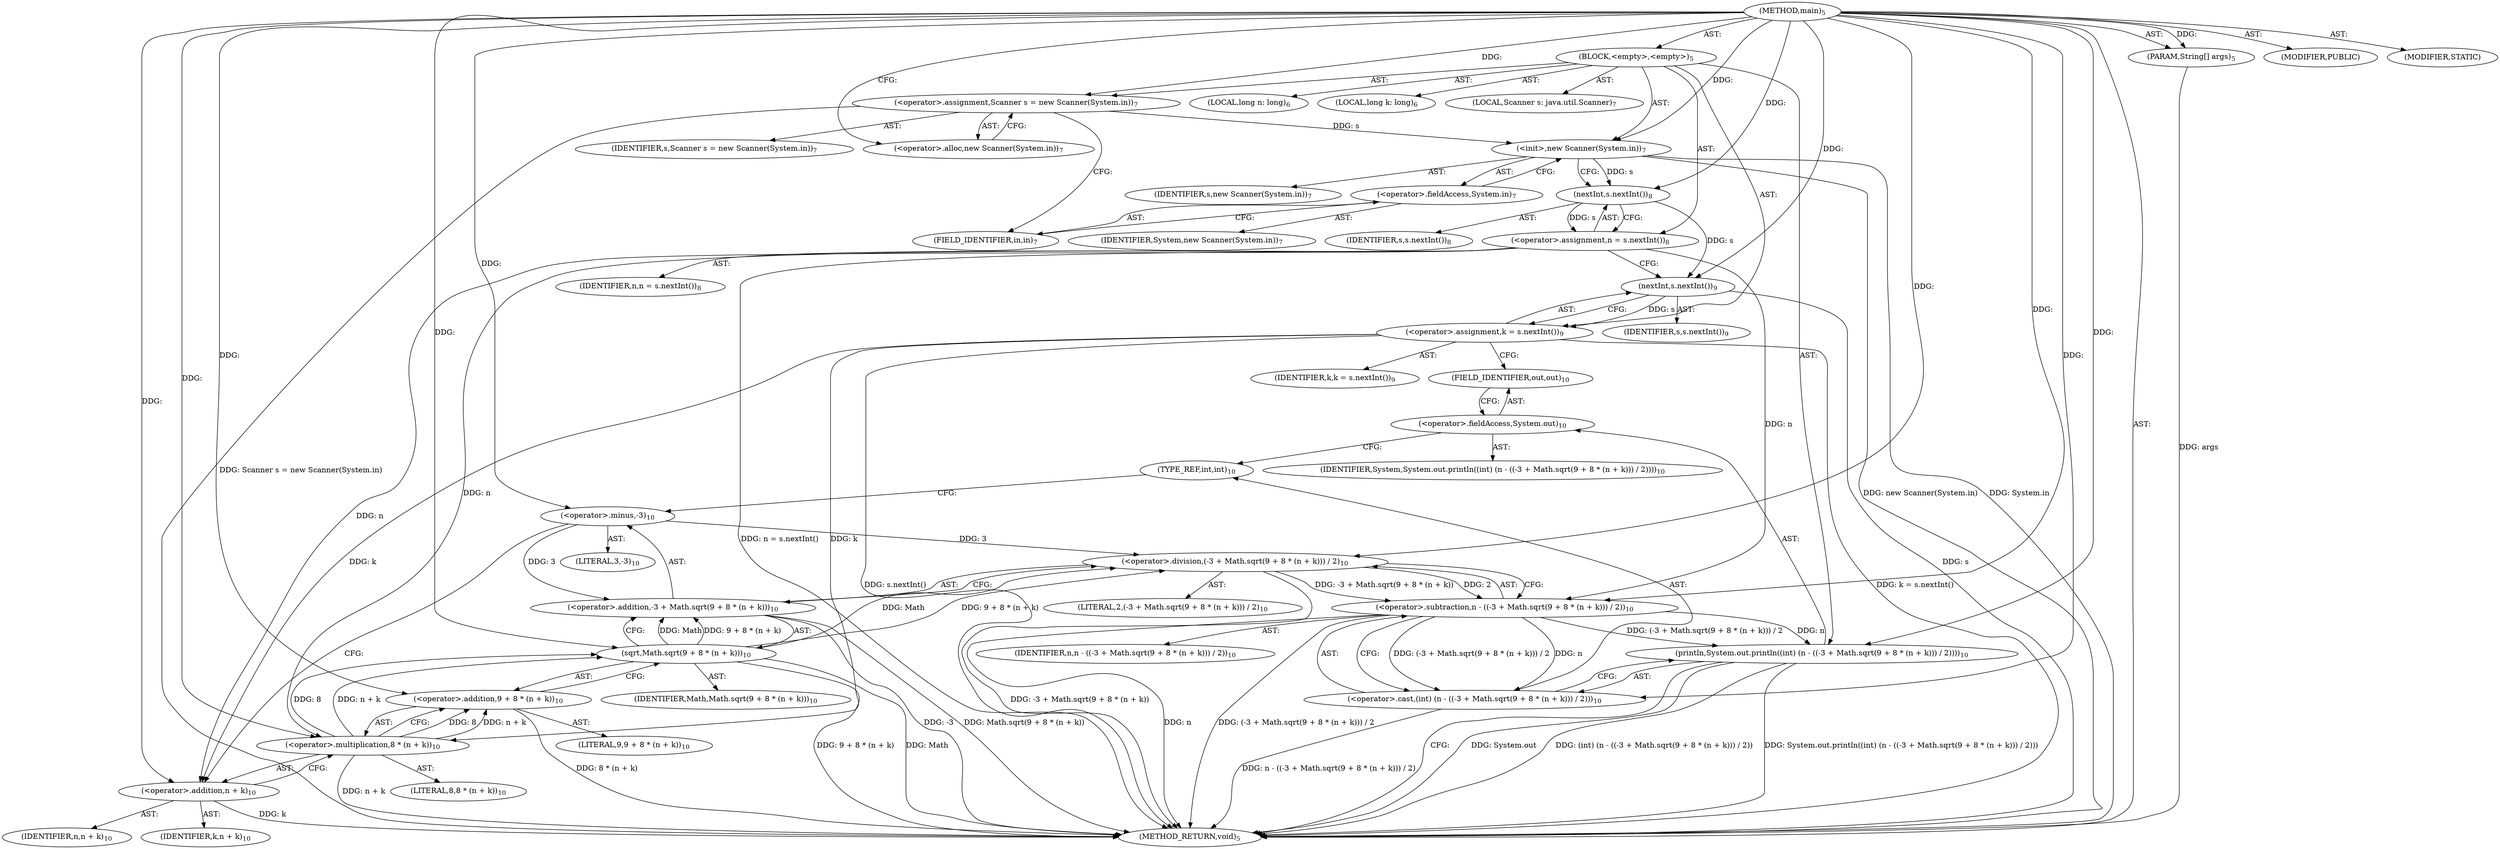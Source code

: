 digraph "main" {  
"19" [label = <(METHOD,main)<SUB>5</SUB>> ]
"20" [label = <(PARAM,String[] args)<SUB>5</SUB>> ]
"21" [label = <(BLOCK,&lt;empty&gt;,&lt;empty&gt;)<SUB>5</SUB>> ]
"22" [label = <(LOCAL,long n: long)<SUB>6</SUB>> ]
"23" [label = <(LOCAL,long k: long)<SUB>6</SUB>> ]
"4" [label = <(LOCAL,Scanner s: java.util.Scanner)<SUB>7</SUB>> ]
"24" [label = <(&lt;operator&gt;.assignment,Scanner s = new Scanner(System.in))<SUB>7</SUB>> ]
"25" [label = <(IDENTIFIER,s,Scanner s = new Scanner(System.in))<SUB>7</SUB>> ]
"26" [label = <(&lt;operator&gt;.alloc,new Scanner(System.in))<SUB>7</SUB>> ]
"27" [label = <(&lt;init&gt;,new Scanner(System.in))<SUB>7</SUB>> ]
"3" [label = <(IDENTIFIER,s,new Scanner(System.in))<SUB>7</SUB>> ]
"28" [label = <(&lt;operator&gt;.fieldAccess,System.in)<SUB>7</SUB>> ]
"29" [label = <(IDENTIFIER,System,new Scanner(System.in))<SUB>7</SUB>> ]
"30" [label = <(FIELD_IDENTIFIER,in,in)<SUB>7</SUB>> ]
"31" [label = <(&lt;operator&gt;.assignment,n = s.nextInt())<SUB>8</SUB>> ]
"32" [label = <(IDENTIFIER,n,n = s.nextInt())<SUB>8</SUB>> ]
"33" [label = <(nextInt,s.nextInt())<SUB>8</SUB>> ]
"34" [label = <(IDENTIFIER,s,s.nextInt())<SUB>8</SUB>> ]
"35" [label = <(&lt;operator&gt;.assignment,k = s.nextInt())<SUB>9</SUB>> ]
"36" [label = <(IDENTIFIER,k,k = s.nextInt())<SUB>9</SUB>> ]
"37" [label = <(nextInt,s.nextInt())<SUB>9</SUB>> ]
"38" [label = <(IDENTIFIER,s,s.nextInt())<SUB>9</SUB>> ]
"39" [label = <(println,System.out.println((int) (n - ((-3 + Math.sqrt(9 + 8 * (n + k))) / 2))))<SUB>10</SUB>> ]
"40" [label = <(&lt;operator&gt;.fieldAccess,System.out)<SUB>10</SUB>> ]
"41" [label = <(IDENTIFIER,System,System.out.println((int) (n - ((-3 + Math.sqrt(9 + 8 * (n + k))) / 2))))<SUB>10</SUB>> ]
"42" [label = <(FIELD_IDENTIFIER,out,out)<SUB>10</SUB>> ]
"43" [label = <(&lt;operator&gt;.cast,(int) (n - ((-3 + Math.sqrt(9 + 8 * (n + k))) / 2)))<SUB>10</SUB>> ]
"44" [label = <(TYPE_REF,int,int)<SUB>10</SUB>> ]
"45" [label = <(&lt;operator&gt;.subtraction,n - ((-3 + Math.sqrt(9 + 8 * (n + k))) / 2))<SUB>10</SUB>> ]
"46" [label = <(IDENTIFIER,n,n - ((-3 + Math.sqrt(9 + 8 * (n + k))) / 2))<SUB>10</SUB>> ]
"47" [label = <(&lt;operator&gt;.division,(-3 + Math.sqrt(9 + 8 * (n + k))) / 2)<SUB>10</SUB>> ]
"48" [label = <(&lt;operator&gt;.addition,-3 + Math.sqrt(9 + 8 * (n + k)))<SUB>10</SUB>> ]
"49" [label = <(&lt;operator&gt;.minus,-3)<SUB>10</SUB>> ]
"50" [label = <(LITERAL,3,-3)<SUB>10</SUB>> ]
"51" [label = <(sqrt,Math.sqrt(9 + 8 * (n + k)))<SUB>10</SUB>> ]
"52" [label = <(IDENTIFIER,Math,Math.sqrt(9 + 8 * (n + k)))<SUB>10</SUB>> ]
"53" [label = <(&lt;operator&gt;.addition,9 + 8 * (n + k))<SUB>10</SUB>> ]
"54" [label = <(LITERAL,9,9 + 8 * (n + k))<SUB>10</SUB>> ]
"55" [label = <(&lt;operator&gt;.multiplication,8 * (n + k))<SUB>10</SUB>> ]
"56" [label = <(LITERAL,8,8 * (n + k))<SUB>10</SUB>> ]
"57" [label = <(&lt;operator&gt;.addition,n + k)<SUB>10</SUB>> ]
"58" [label = <(IDENTIFIER,n,n + k)<SUB>10</SUB>> ]
"59" [label = <(IDENTIFIER,k,n + k)<SUB>10</SUB>> ]
"60" [label = <(LITERAL,2,(-3 + Math.sqrt(9 + 8 * (n + k))) / 2)<SUB>10</SUB>> ]
"61" [label = <(MODIFIER,PUBLIC)> ]
"62" [label = <(MODIFIER,STATIC)> ]
"63" [label = <(METHOD_RETURN,void)<SUB>5</SUB>> ]
  "19" -> "20"  [ label = "AST: "] 
  "19" -> "21"  [ label = "AST: "] 
  "19" -> "61"  [ label = "AST: "] 
  "19" -> "62"  [ label = "AST: "] 
  "19" -> "63"  [ label = "AST: "] 
  "21" -> "22"  [ label = "AST: "] 
  "21" -> "23"  [ label = "AST: "] 
  "21" -> "4"  [ label = "AST: "] 
  "21" -> "24"  [ label = "AST: "] 
  "21" -> "27"  [ label = "AST: "] 
  "21" -> "31"  [ label = "AST: "] 
  "21" -> "35"  [ label = "AST: "] 
  "21" -> "39"  [ label = "AST: "] 
  "24" -> "25"  [ label = "AST: "] 
  "24" -> "26"  [ label = "AST: "] 
  "27" -> "3"  [ label = "AST: "] 
  "27" -> "28"  [ label = "AST: "] 
  "28" -> "29"  [ label = "AST: "] 
  "28" -> "30"  [ label = "AST: "] 
  "31" -> "32"  [ label = "AST: "] 
  "31" -> "33"  [ label = "AST: "] 
  "33" -> "34"  [ label = "AST: "] 
  "35" -> "36"  [ label = "AST: "] 
  "35" -> "37"  [ label = "AST: "] 
  "37" -> "38"  [ label = "AST: "] 
  "39" -> "40"  [ label = "AST: "] 
  "39" -> "43"  [ label = "AST: "] 
  "40" -> "41"  [ label = "AST: "] 
  "40" -> "42"  [ label = "AST: "] 
  "43" -> "44"  [ label = "AST: "] 
  "43" -> "45"  [ label = "AST: "] 
  "45" -> "46"  [ label = "AST: "] 
  "45" -> "47"  [ label = "AST: "] 
  "47" -> "48"  [ label = "AST: "] 
  "47" -> "60"  [ label = "AST: "] 
  "48" -> "49"  [ label = "AST: "] 
  "48" -> "51"  [ label = "AST: "] 
  "49" -> "50"  [ label = "AST: "] 
  "51" -> "52"  [ label = "AST: "] 
  "51" -> "53"  [ label = "AST: "] 
  "53" -> "54"  [ label = "AST: "] 
  "53" -> "55"  [ label = "AST: "] 
  "55" -> "56"  [ label = "AST: "] 
  "55" -> "57"  [ label = "AST: "] 
  "57" -> "58"  [ label = "AST: "] 
  "57" -> "59"  [ label = "AST: "] 
  "24" -> "30"  [ label = "CFG: "] 
  "27" -> "33"  [ label = "CFG: "] 
  "31" -> "37"  [ label = "CFG: "] 
  "35" -> "42"  [ label = "CFG: "] 
  "39" -> "63"  [ label = "CFG: "] 
  "26" -> "24"  [ label = "CFG: "] 
  "28" -> "27"  [ label = "CFG: "] 
  "33" -> "31"  [ label = "CFG: "] 
  "37" -> "35"  [ label = "CFG: "] 
  "40" -> "44"  [ label = "CFG: "] 
  "43" -> "39"  [ label = "CFG: "] 
  "30" -> "28"  [ label = "CFG: "] 
  "42" -> "40"  [ label = "CFG: "] 
  "44" -> "49"  [ label = "CFG: "] 
  "45" -> "43"  [ label = "CFG: "] 
  "47" -> "45"  [ label = "CFG: "] 
  "48" -> "47"  [ label = "CFG: "] 
  "49" -> "57"  [ label = "CFG: "] 
  "51" -> "48"  [ label = "CFG: "] 
  "53" -> "51"  [ label = "CFG: "] 
  "55" -> "53"  [ label = "CFG: "] 
  "57" -> "55"  [ label = "CFG: "] 
  "19" -> "26"  [ label = "CFG: "] 
  "20" -> "63"  [ label = "DDG: args"] 
  "24" -> "63"  [ label = "DDG: Scanner s = new Scanner(System.in)"] 
  "27" -> "63"  [ label = "DDG: System.in"] 
  "27" -> "63"  [ label = "DDG: new Scanner(System.in)"] 
  "31" -> "63"  [ label = "DDG: n = s.nextInt()"] 
  "37" -> "63"  [ label = "DDG: s"] 
  "35" -> "63"  [ label = "DDG: s.nextInt()"] 
  "35" -> "63"  [ label = "DDG: k = s.nextInt()"] 
  "39" -> "63"  [ label = "DDG: System.out"] 
  "45" -> "63"  [ label = "DDG: n"] 
  "48" -> "63"  [ label = "DDG: -3"] 
  "57" -> "63"  [ label = "DDG: k"] 
  "55" -> "63"  [ label = "DDG: n + k"] 
  "53" -> "63"  [ label = "DDG: 8 * (n + k)"] 
  "51" -> "63"  [ label = "DDG: 9 + 8 * (n + k)"] 
  "48" -> "63"  [ label = "DDG: Math.sqrt(9 + 8 * (n + k))"] 
  "47" -> "63"  [ label = "DDG: -3 + Math.sqrt(9 + 8 * (n + k))"] 
  "45" -> "63"  [ label = "DDG: (-3 + Math.sqrt(9 + 8 * (n + k))) / 2"] 
  "43" -> "63"  [ label = "DDG: n - ((-3 + Math.sqrt(9 + 8 * (n + k))) / 2)"] 
  "39" -> "63"  [ label = "DDG: (int) (n - ((-3 + Math.sqrt(9 + 8 * (n + k))) / 2))"] 
  "39" -> "63"  [ label = "DDG: System.out.println((int) (n - ((-3 + Math.sqrt(9 + 8 * (n + k))) / 2)))"] 
  "51" -> "63"  [ label = "DDG: Math"] 
  "19" -> "20"  [ label = "DDG: "] 
  "19" -> "24"  [ label = "DDG: "] 
  "33" -> "31"  [ label = "DDG: s"] 
  "37" -> "35"  [ label = "DDG: s"] 
  "24" -> "27"  [ label = "DDG: s"] 
  "19" -> "27"  [ label = "DDG: "] 
  "19" -> "39"  [ label = "DDG: "] 
  "45" -> "39"  [ label = "DDG: n"] 
  "45" -> "39"  [ label = "DDG: (-3 + Math.sqrt(9 + 8 * (n + k))) / 2"] 
  "27" -> "33"  [ label = "DDG: s"] 
  "19" -> "33"  [ label = "DDG: "] 
  "33" -> "37"  [ label = "DDG: s"] 
  "19" -> "37"  [ label = "DDG: "] 
  "19" -> "43"  [ label = "DDG: "] 
  "45" -> "43"  [ label = "DDG: n"] 
  "45" -> "43"  [ label = "DDG: (-3 + Math.sqrt(9 + 8 * (n + k))) / 2"] 
  "19" -> "45"  [ label = "DDG: "] 
  "31" -> "45"  [ label = "DDG: n"] 
  "47" -> "45"  [ label = "DDG: -3 + Math.sqrt(9 + 8 * (n + k))"] 
  "47" -> "45"  [ label = "DDG: 2"] 
  "49" -> "47"  [ label = "DDG: 3"] 
  "51" -> "47"  [ label = "DDG: Math"] 
  "51" -> "47"  [ label = "DDG: 9 + 8 * (n + k)"] 
  "19" -> "47"  [ label = "DDG: "] 
  "49" -> "48"  [ label = "DDG: 3"] 
  "51" -> "48"  [ label = "DDG: Math"] 
  "51" -> "48"  [ label = "DDG: 9 + 8 * (n + k)"] 
  "19" -> "49"  [ label = "DDG: "] 
  "19" -> "51"  [ label = "DDG: "] 
  "55" -> "51"  [ label = "DDG: 8"] 
  "55" -> "51"  [ label = "DDG: n + k"] 
  "19" -> "53"  [ label = "DDG: "] 
  "55" -> "53"  [ label = "DDG: 8"] 
  "55" -> "53"  [ label = "DDG: n + k"] 
  "19" -> "55"  [ label = "DDG: "] 
  "31" -> "55"  [ label = "DDG: n"] 
  "35" -> "55"  [ label = "DDG: k"] 
  "31" -> "57"  [ label = "DDG: n"] 
  "19" -> "57"  [ label = "DDG: "] 
  "35" -> "57"  [ label = "DDG: k"] 
}
